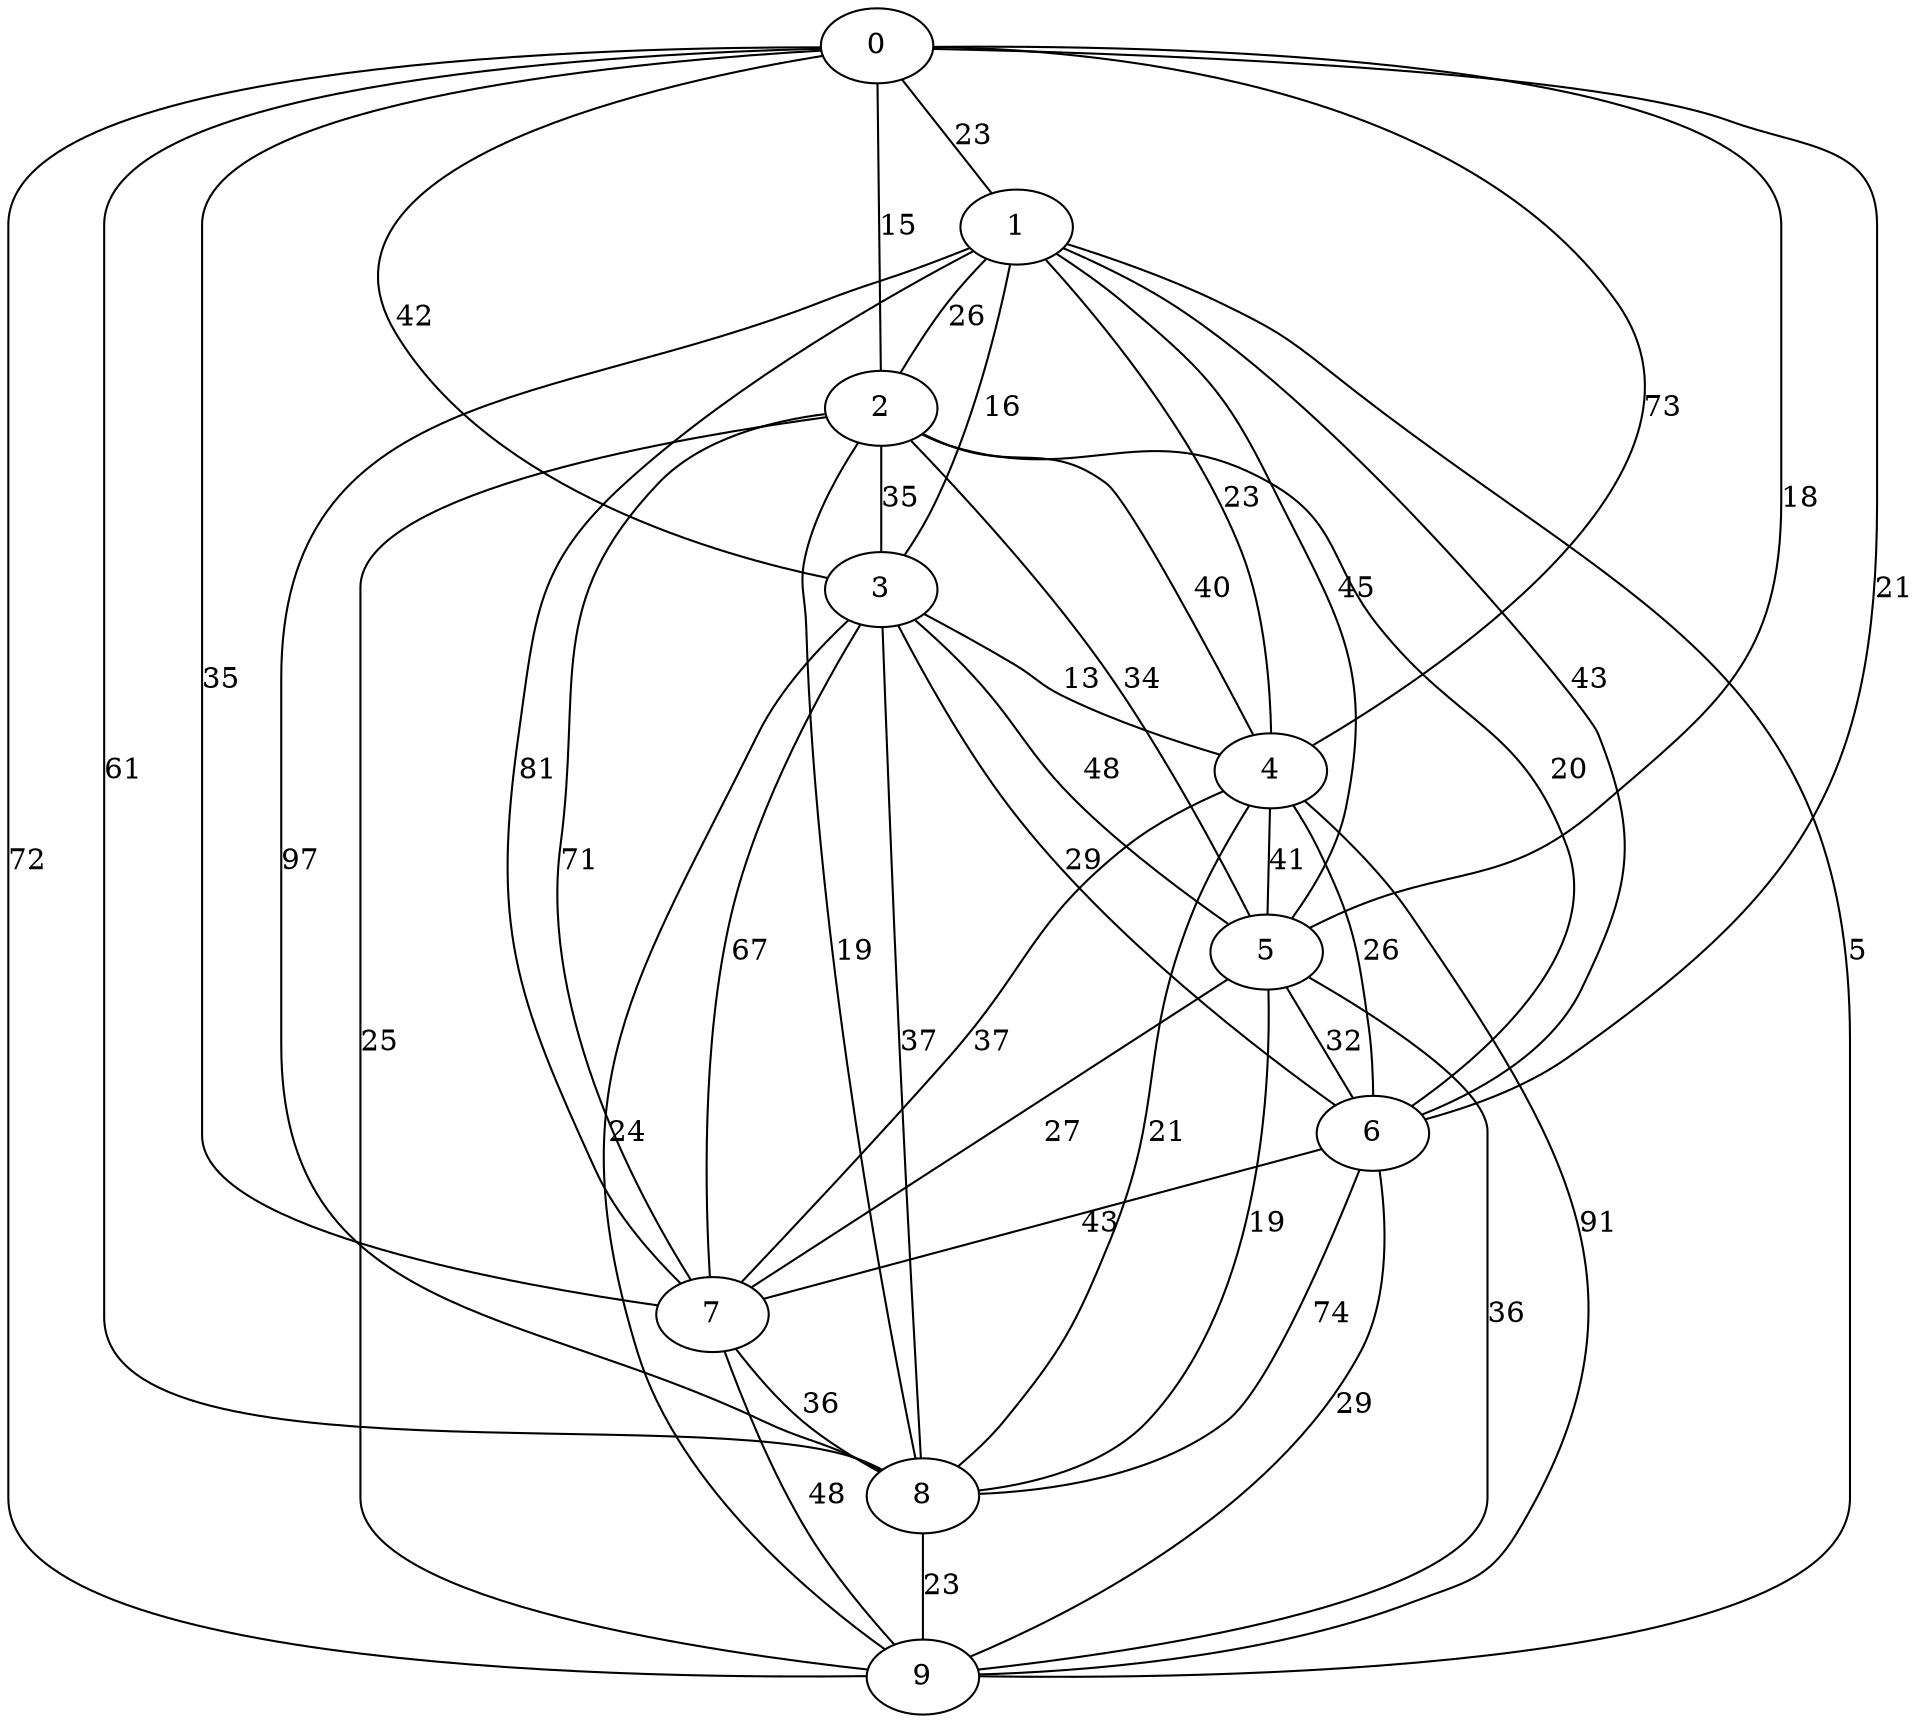 graph Grafo {
0 -- 1[label=23];
0 -- 2[label=15];
0 -- 3[label=42];
0 -- 4[label=73];
0 -- 5[label=18];
0 -- 6[label=21];
0 -- 7[label=35];
0 -- 8[label=61];
0 -- 9[label=72];
1 -- 2[label=26];
1 -- 3[label=16];
1 -- 4[label=23];
1 -- 5[label=45];
1 -- 6[label=43];
1 -- 7[label=81];
1 -- 8[label=97];
1 -- 9[label=5];
2 -- 3[label=35];
2 -- 4[label=40];
2 -- 5[label=34];
2 -- 6[label=20];
2 -- 7[label=71];
2 -- 8[label=19];
2 -- 9[label=25];
3 -- 4[label=13];
3 -- 5[label=48];
3 -- 6[label=29];
3 -- 7[label=67];
3 -- 8[label=37];
3 -- 9[label=24];
4 -- 5[label=41];
4 -- 6[label=26];
4 -- 7[label=37];
4 -- 8[label=21];
4 -- 9[label=91];
5 -- 6[label=32];
5 -- 7[label=27];
5 -- 8[label=19];
5 -- 9[label=36];
6 -- 7[label=43];
6 -- 8[label=74];
6 -- 9[label=29];
7 -- 8[label=36];
7 -- 9[label=48];
8 -- 9[label=23];
}